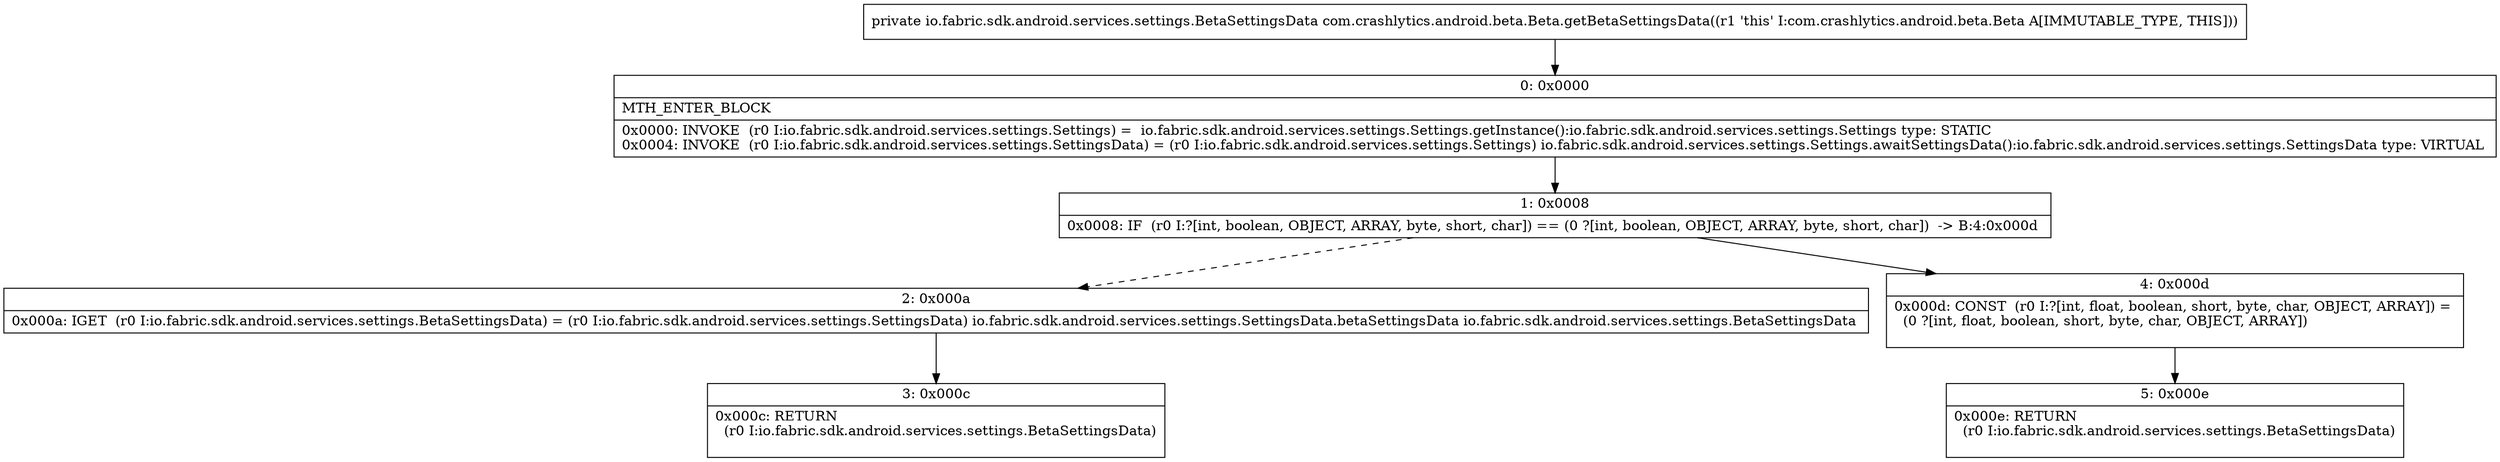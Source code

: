 digraph "CFG forcom.crashlytics.android.beta.Beta.getBetaSettingsData()Lio\/fabric\/sdk\/android\/services\/settings\/BetaSettingsData;" {
Node_0 [shape=record,label="{0\:\ 0x0000|MTH_ENTER_BLOCK\l|0x0000: INVOKE  (r0 I:io.fabric.sdk.android.services.settings.Settings) =  io.fabric.sdk.android.services.settings.Settings.getInstance():io.fabric.sdk.android.services.settings.Settings type: STATIC \l0x0004: INVOKE  (r0 I:io.fabric.sdk.android.services.settings.SettingsData) = (r0 I:io.fabric.sdk.android.services.settings.Settings) io.fabric.sdk.android.services.settings.Settings.awaitSettingsData():io.fabric.sdk.android.services.settings.SettingsData type: VIRTUAL \l}"];
Node_1 [shape=record,label="{1\:\ 0x0008|0x0008: IF  (r0 I:?[int, boolean, OBJECT, ARRAY, byte, short, char]) == (0 ?[int, boolean, OBJECT, ARRAY, byte, short, char])  \-\> B:4:0x000d \l}"];
Node_2 [shape=record,label="{2\:\ 0x000a|0x000a: IGET  (r0 I:io.fabric.sdk.android.services.settings.BetaSettingsData) = (r0 I:io.fabric.sdk.android.services.settings.SettingsData) io.fabric.sdk.android.services.settings.SettingsData.betaSettingsData io.fabric.sdk.android.services.settings.BetaSettingsData \l}"];
Node_3 [shape=record,label="{3\:\ 0x000c|0x000c: RETURN  \l  (r0 I:io.fabric.sdk.android.services.settings.BetaSettingsData)\l \l}"];
Node_4 [shape=record,label="{4\:\ 0x000d|0x000d: CONST  (r0 I:?[int, float, boolean, short, byte, char, OBJECT, ARRAY]) = \l  (0 ?[int, float, boolean, short, byte, char, OBJECT, ARRAY])\l \l}"];
Node_5 [shape=record,label="{5\:\ 0x000e|0x000e: RETURN  \l  (r0 I:io.fabric.sdk.android.services.settings.BetaSettingsData)\l \l}"];
MethodNode[shape=record,label="{private io.fabric.sdk.android.services.settings.BetaSettingsData com.crashlytics.android.beta.Beta.getBetaSettingsData((r1 'this' I:com.crashlytics.android.beta.Beta A[IMMUTABLE_TYPE, THIS])) }"];
MethodNode -> Node_0;
Node_0 -> Node_1;
Node_1 -> Node_2[style=dashed];
Node_1 -> Node_4;
Node_2 -> Node_3;
Node_4 -> Node_5;
}

